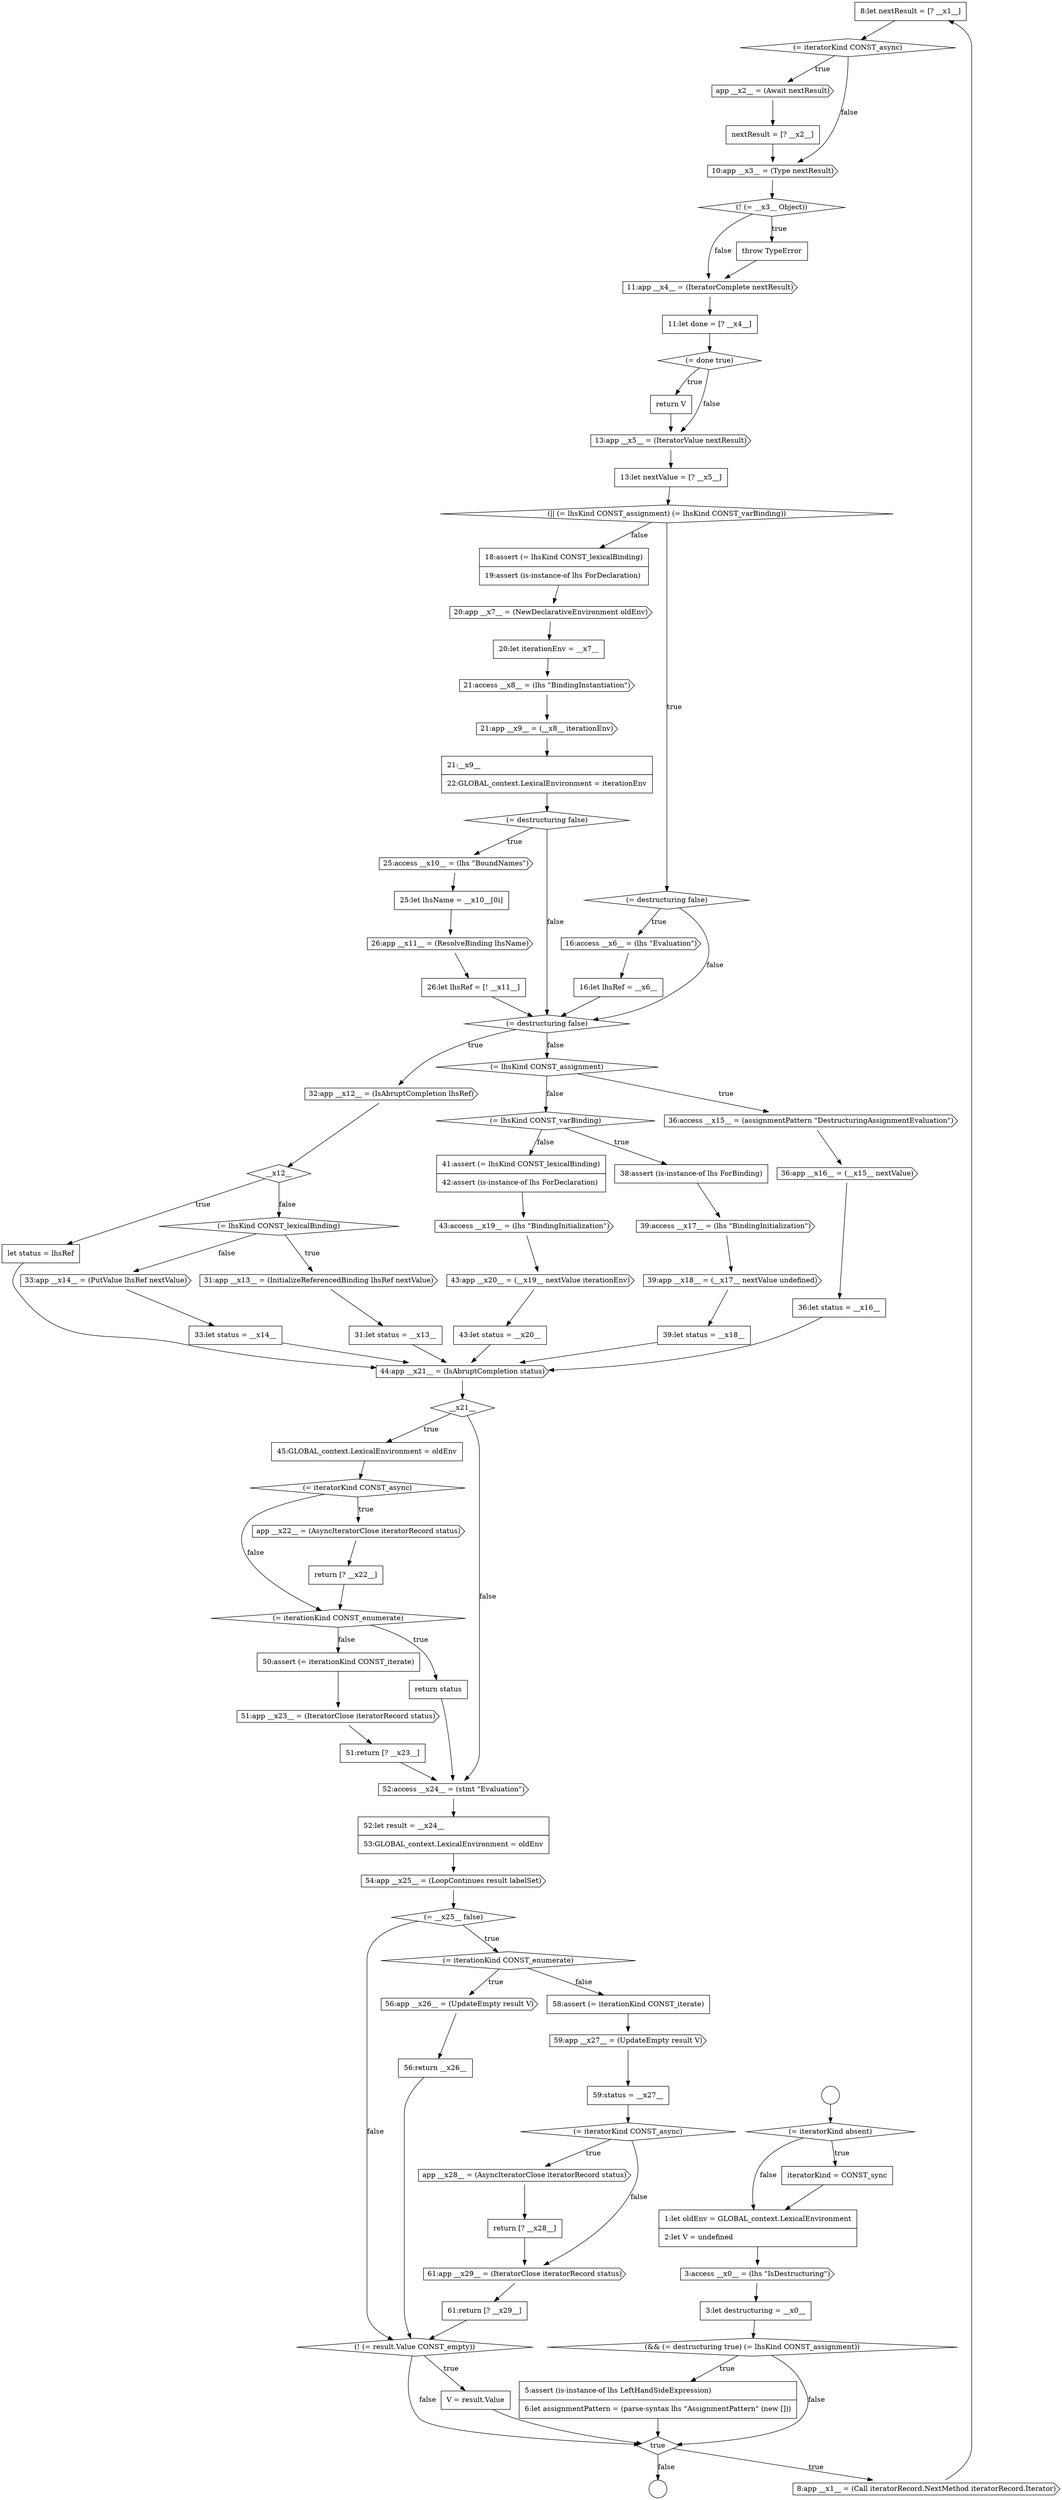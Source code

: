 digraph {
  node7864 [shape=none, margin=0, label=<<font color="black">
    <table border="0" cellborder="1" cellspacing="0" cellpadding="10">
      <tr><td align="left">8:let nextResult = [? __x1__]</td></tr>
    </table>
  </font>> color="black" fillcolor="white" style=filled]
  node7879 [shape=cds, label=<<font color="black">16:access __x6__ = (lhs &quot;Evaluation&quot;)</font>> color="black" fillcolor="white" style=filled]
  node7932 [shape=none, margin=0, label=<<font color="black">
    <table border="0" cellborder="1" cellspacing="0" cellpadding="10">
      <tr><td align="left">58:assert (= iterationKind CONST_iterate)</td></tr>
    </table>
  </font>> color="black" fillcolor="white" style=filled]
  node7890 [shape=cds, label=<<font color="black">26:app __x11__ = (ResolveBinding lhsName)</font>> color="black" fillcolor="white" style=filled]
  node7854 [shape=circle label=" " color="black" fillcolor="white" style=filled]
  node7922 [shape=none, margin=0, label=<<font color="black">
    <table border="0" cellborder="1" cellspacing="0" cellpadding="10">
      <tr><td align="left">50:assert (= iterationKind CONST_iterate)</td></tr>
    </table>
  </font>> color="black" fillcolor="white" style=filled]
  node7903 [shape=cds, label=<<font color="black">36:app __x16__ = (__x15__ nextValue)</font>> color="black" fillcolor="white" style=filled]
  node7888 [shape=cds, label=<<font color="black">25:access __x10__ = (lhs &quot;BoundNames&quot;)</font>> color="black" fillcolor="white" style=filled]
  node7886 [shape=none, margin=0, label=<<font color="black">
    <table border="0" cellborder="1" cellspacing="0" cellpadding="10">
      <tr><td align="left">21:__x9__</td></tr>
      <tr><td align="left">22:GLOBAL_context.LexicalEnvironment = iterationEnv</td></tr>
    </table>
  </font>> color="black" fillcolor="white" style=filled]
  node7905 [shape=diamond, label=<<font color="black">(= lhsKind CONST_varBinding)</font>> color="black" fillcolor="white" style=filled]
  node7940 [shape=diamond, label=<<font color="black">(! (= result.Value CONST_empty))</font>> color="black" fillcolor="white" style=filled]
  node7935 [shape=diamond, label=<<font color="black">(= iteratorKind CONST_async)</font>> color="black" fillcolor="white" style=filled]
  node7873 [shape=diamond, label=<<font color="black">(= done true)</font>> color="black" fillcolor="white" style=filled]
  node7871 [shape=cds, label=<<font color="black">11:app __x4__ = (IteratorComplete nextResult)</font>> color="black" fillcolor="white" style=filled]
  node7858 [shape=cds, label=<<font color="black">3:access __x0__ = (lhs &quot;IsDestructuring&quot;)</font>> color="black" fillcolor="white" style=filled]
  node7856 [shape=none, margin=0, label=<<font color="black">
    <table border="0" cellborder="1" cellspacing="0" cellpadding="10">
      <tr><td align="left">iteratorKind = CONST_sync</td></tr>
    </table>
  </font>> color="black" fillcolor="white" style=filled]
  node7918 [shape=cds, label=<<font color="black">app __x22__ = (AsyncIteratorClose iteratorRecord status)</font>> color="black" fillcolor="white" style=filled]
  node7914 [shape=cds, label=<<font color="black">44:app __x21__ = (IsAbruptCompletion status)</font>> color="black" fillcolor="white" style=filled]
  node7877 [shape=diamond, label=<<font color="black">(|| (= lhsKind CONST_assignment) (= lhsKind CONST_varBinding))</font>> color="black" fillcolor="white" style=filled]
  node7867 [shape=none, margin=0, label=<<font color="black">
    <table border="0" cellborder="1" cellspacing="0" cellpadding="10">
      <tr><td align="left">nextResult = [? __x2__]</td></tr>
    </table>
  </font>> color="black" fillcolor="white" style=filled]
  node7862 [shape=diamond, label=<<font color="black">true</font>> color="black" fillcolor="white" style=filled]
  node7857 [shape=none, margin=0, label=<<font color="black">
    <table border="0" cellborder="1" cellspacing="0" cellpadding="10">
      <tr><td align="left">1:let oldEnv = GLOBAL_context.LexicalEnvironment</td></tr>
      <tr><td align="left">2:let V = undefined</td></tr>
    </table>
  </font>> color="black" fillcolor="white" style=filled]
  node7894 [shape=diamond, label=<<font color="black">__x12__</font>> color="black" fillcolor="white" style=filled]
  node7926 [shape=none, margin=0, label=<<font color="black">
    <table border="0" cellborder="1" cellspacing="0" cellpadding="10">
      <tr><td align="left">52:let result = __x24__</td></tr>
      <tr><td align="left">53:GLOBAL_context.LexicalEnvironment = oldEnv</td></tr>
    </table>
  </font>> color="black" fillcolor="white" style=filled]
  node7899 [shape=cds, label=<<font color="black">33:app __x14__ = (PutValue lhsRef nextValue)</font>> color="black" fillcolor="white" style=filled]
  node7931 [shape=none, margin=0, label=<<font color="black">
    <table border="0" cellborder="1" cellspacing="0" cellpadding="10">
      <tr><td align="left">56:return __x26__</td></tr>
    </table>
  </font>> color="black" fillcolor="white" style=filled]
  node7936 [shape=cds, label=<<font color="black">app __x28__ = (AsyncIteratorClose iteratorRecord status)</font>> color="black" fillcolor="white" style=filled]
  node7909 [shape=none, margin=0, label=<<font color="black">
    <table border="0" cellborder="1" cellspacing="0" cellpadding="10">
      <tr><td align="left">39:let status = __x18__</td></tr>
    </table>
  </font>> color="black" fillcolor="white" style=filled]
  node7882 [shape=cds, label=<<font color="black">20:app __x7__ = (NewDeclarativeEnvironment oldEnv)</font>> color="black" fillcolor="white" style=filled]
  node7859 [shape=none, margin=0, label=<<font color="black">
    <table border="0" cellborder="1" cellspacing="0" cellpadding="10">
      <tr><td align="left">3:let destructuring = __x0__</td></tr>
    </table>
  </font>> color="black" fillcolor="white" style=filled]
  node7885 [shape=cds, label=<<font color="black">21:app __x9__ = (__x8__ iterationEnv)</font>> color="black" fillcolor="white" style=filled]
  node7937 [shape=none, margin=0, label=<<font color="black">
    <table border="0" cellborder="1" cellspacing="0" cellpadding="10">
      <tr><td align="left">return [? __x28__]</td></tr>
    </table>
  </font>> color="black" fillcolor="white" style=filled]
  node7870 [shape=none, margin=0, label=<<font color="black">
    <table border="0" cellborder="1" cellspacing="0" cellpadding="10">
      <tr><td align="left">throw TypeError</td></tr>
    </table>
  </font>> color="black" fillcolor="white" style=filled]
  node7881 [shape=none, margin=0, label=<<font color="black">
    <table border="0" cellborder="1" cellspacing="0" cellpadding="10">
      <tr><td align="left">18:assert (= lhsKind CONST_lexicalBinding)</td></tr>
      <tr><td align="left">19:assert (is-instance-of lhs ForDeclaration)</td></tr>
    </table>
  </font>> color="black" fillcolor="white" style=filled]
  node7906 [shape=none, margin=0, label=<<font color="black">
    <table border="0" cellborder="1" cellspacing="0" cellpadding="10">
      <tr><td align="left">38:assert (is-instance-of lhs ForBinding)</td></tr>
    </table>
  </font>> color="black" fillcolor="white" style=filled]
  node7902 [shape=cds, label=<<font color="black">36:access __x15__ = (assignmentPattern &quot;DestructuringAssignmentEvaluation&quot;)</font>> color="black" fillcolor="white" style=filled]
  node7934 [shape=none, margin=0, label=<<font color="black">
    <table border="0" cellborder="1" cellspacing="0" cellpadding="10">
      <tr><td align="left">59:status = __x27__</td></tr>
    </table>
  </font>> color="black" fillcolor="white" style=filled]
  node7891 [shape=none, margin=0, label=<<font color="black">
    <table border="0" cellborder="1" cellspacing="0" cellpadding="10">
      <tr><td align="left">26:let lhsRef = [! __x11__]</td></tr>
    </table>
  </font>> color="black" fillcolor="white" style=filled]
  node7853 [shape=circle label=" " color="black" fillcolor="white" style=filled]
  node7923 [shape=cds, label=<<font color="black">51:app __x23__ = (IteratorClose iteratorRecord status)</font>> color="black" fillcolor="white" style=filled]
  node7917 [shape=diamond, label=<<font color="black">(= iteratorKind CONST_async)</font>> color="black" fillcolor="white" style=filled]
  node7874 [shape=none, margin=0, label=<<font color="black">
    <table border="0" cellborder="1" cellspacing="0" cellpadding="10">
      <tr><td align="left">return V</td></tr>
    </table>
  </font>> color="black" fillcolor="white" style=filled]
  node7898 [shape=none, margin=0, label=<<font color="black">
    <table border="0" cellborder="1" cellspacing="0" cellpadding="10">
      <tr><td align="left">31:let status = __x13__</td></tr>
    </table>
  </font>> color="black" fillcolor="white" style=filled]
  node7930 [shape=cds, label=<<font color="black">56:app __x26__ = (UpdateEmpty result V)</font>> color="black" fillcolor="white" style=filled]
  node7895 [shape=none, margin=0, label=<<font color="black">
    <table border="0" cellborder="1" cellspacing="0" cellpadding="10">
      <tr><td align="left">let status = lhsRef</td></tr>
    </table>
  </font>> color="black" fillcolor="white" style=filled]
  node7927 [shape=cds, label=<<font color="black">54:app __x25__ = (LoopContinues result labelSet)</font>> color="black" fillcolor="white" style=filled]
  node7878 [shape=diamond, label=<<font color="black">(= destructuring false)</font>> color="black" fillcolor="white" style=filled]
  node7913 [shape=none, margin=0, label=<<font color="black">
    <table border="0" cellborder="1" cellspacing="0" cellpadding="10">
      <tr><td align="left">43:let status = __x20__</td></tr>
    </table>
  </font>> color="black" fillcolor="white" style=filled]
  node7863 [shape=cds, label=<<font color="black">8:app __x1__ = (Call iteratorRecord.NextMethod iteratorRecord.Iterator)</font>> color="black" fillcolor="white" style=filled]
  node7941 [shape=none, margin=0, label=<<font color="black">
    <table border="0" cellborder="1" cellspacing="0" cellpadding="10">
      <tr><td align="left">V = result.Value</td></tr>
    </table>
  </font>> color="black" fillcolor="white" style=filled]
  node7866 [shape=cds, label=<<font color="black">app __x2__ = (Await nextResult)</font>> color="black" fillcolor="white" style=filled]
  node7920 [shape=diamond, label=<<font color="black">(= iterationKind CONST_enumerate)</font>> color="black" fillcolor="white" style=filled]
  node7910 [shape=none, margin=0, label=<<font color="black">
    <table border="0" cellborder="1" cellspacing="0" cellpadding="10">
      <tr><td align="left">41:assert (= lhsKind CONST_lexicalBinding)</td></tr>
      <tr><td align="left">42:assert (is-instance-of lhs ForDeclaration)</td></tr>
    </table>
  </font>> color="black" fillcolor="white" style=filled]
  node7860 [shape=diamond, label=<<font color="black">(&amp;&amp; (= destructuring true) (= lhsKind CONST_assignment))</font>> color="black" fillcolor="white" style=filled]
  node7938 [shape=cds, label=<<font color="black">61:app __x29__ = (IteratorClose iteratorRecord status)</font>> color="black" fillcolor="white" style=filled]
  node7875 [shape=cds, label=<<font color="black">13:app __x5__ = (IteratorValue nextResult)</font>> color="black" fillcolor="white" style=filled]
  node7924 [shape=none, margin=0, label=<<font color="black">
    <table border="0" cellborder="1" cellspacing="0" cellpadding="10">
      <tr><td align="left">51:return [? __x23__]</td></tr>
    </table>
  </font>> color="black" fillcolor="white" style=filled]
  node7865 [shape=diamond, label=<<font color="black">(= iteratorKind CONST_async)</font>> color="black" fillcolor="white" style=filled]
  node7933 [shape=cds, label=<<font color="black">59:app __x27__ = (UpdateEmpty result V)</font>> color="black" fillcolor="white" style=filled]
  node7907 [shape=cds, label=<<font color="black">39:access __x17__ = (lhs &quot;BindingInitialization&quot;)</font>> color="black" fillcolor="white" style=filled]
  node7892 [shape=diamond, label=<<font color="black">(= destructuring false)</font>> color="black" fillcolor="white" style=filled]
  node7928 [shape=diamond, label=<<font color="black">(= __x25__ false)</font>> color="black" fillcolor="white" style=filled]
  node7869 [shape=diamond, label=<<font color="black">(! (= __x3__ Object))</font>> color="black" fillcolor="white" style=filled]
  node7901 [shape=diamond, label=<<font color="black">(= lhsKind CONST_assignment)</font>> color="black" fillcolor="white" style=filled]
  node7929 [shape=diamond, label=<<font color="black">(= iterationKind CONST_enumerate)</font>> color="black" fillcolor="white" style=filled]
  node7911 [shape=cds, label=<<font color="black">43:access __x19__ = (lhs &quot;BindingInitialization&quot;)</font>> color="black" fillcolor="white" style=filled]
  node7916 [shape=none, margin=0, label=<<font color="black">
    <table border="0" cellborder="1" cellspacing="0" cellpadding="10">
      <tr><td align="left">45:GLOBAL_context.LexicalEnvironment = oldEnv</td></tr>
    </table>
  </font>> color="black" fillcolor="white" style=filled]
  node7884 [shape=cds, label=<<font color="black">21:access __x8__ = (lhs &quot;BindingInstantiation&quot;)</font>> color="black" fillcolor="white" style=filled]
  node7896 [shape=diamond, label=<<font color="black">(= lhsKind CONST_lexicalBinding)</font>> color="black" fillcolor="white" style=filled]
  node7897 [shape=cds, label=<<font color="black">31:app __x13__ = (InitializeReferencedBinding lhsRef nextValue)</font>> color="black" fillcolor="white" style=filled]
  node7876 [shape=none, margin=0, label=<<font color="black">
    <table border="0" cellborder="1" cellspacing="0" cellpadding="10">
      <tr><td align="left">13:let nextValue = [? __x5__]</td></tr>
    </table>
  </font>> color="black" fillcolor="white" style=filled]
  node7921 [shape=none, margin=0, label=<<font color="black">
    <table border="0" cellborder="1" cellspacing="0" cellpadding="10">
      <tr><td align="left">return status</td></tr>
    </table>
  </font>> color="black" fillcolor="white" style=filled]
  node7919 [shape=none, margin=0, label=<<font color="black">
    <table border="0" cellborder="1" cellspacing="0" cellpadding="10">
      <tr><td align="left">return [? __x22__]</td></tr>
    </table>
  </font>> color="black" fillcolor="white" style=filled]
  node7908 [shape=cds, label=<<font color="black">39:app __x18__ = (__x17__ nextValue undefined)</font>> color="black" fillcolor="white" style=filled]
  node7904 [shape=none, margin=0, label=<<font color="black">
    <table border="0" cellborder="1" cellspacing="0" cellpadding="10">
      <tr><td align="left">36:let status = __x16__</td></tr>
    </table>
  </font>> color="black" fillcolor="white" style=filled]
  node7889 [shape=none, margin=0, label=<<font color="black">
    <table border="0" cellborder="1" cellspacing="0" cellpadding="10">
      <tr><td align="left">25:let lhsName = __x10__[0i]</td></tr>
    </table>
  </font>> color="black" fillcolor="white" style=filled]
  node7872 [shape=none, margin=0, label=<<font color="black">
    <table border="0" cellborder="1" cellspacing="0" cellpadding="10">
      <tr><td align="left">11:let done = [? __x4__]</td></tr>
    </table>
  </font>> color="black" fillcolor="white" style=filled]
  node7912 [shape=cds, label=<<font color="black">43:app __x20__ = (__x19__ nextValue iterationEnv)</font>> color="black" fillcolor="white" style=filled]
  node7855 [shape=diamond, label=<<font color="black">(= iteratorKind absent)</font>> color="black" fillcolor="white" style=filled]
  node7887 [shape=diamond, label=<<font color="black">(= destructuring false)</font>> color="black" fillcolor="white" style=filled]
  node7939 [shape=none, margin=0, label=<<font color="black">
    <table border="0" cellborder="1" cellspacing="0" cellpadding="10">
      <tr><td align="left">61:return [? __x29__]</td></tr>
    </table>
  </font>> color="black" fillcolor="white" style=filled]
  node7868 [shape=cds, label=<<font color="black">10:app __x3__ = (Type nextResult)</font>> color="black" fillcolor="white" style=filled]
  node7883 [shape=none, margin=0, label=<<font color="black">
    <table border="0" cellborder="1" cellspacing="0" cellpadding="10">
      <tr><td align="left">20:let iterationEnv = __x7__</td></tr>
    </table>
  </font>> color="black" fillcolor="white" style=filled]
  node7925 [shape=cds, label=<<font color="black">52:access __x24__ = (stmt &quot;Evaluation&quot;)</font>> color="black" fillcolor="white" style=filled]
  node7880 [shape=none, margin=0, label=<<font color="black">
    <table border="0" cellborder="1" cellspacing="0" cellpadding="10">
      <tr><td align="left">16:let lhsRef = __x6__</td></tr>
    </table>
  </font>> color="black" fillcolor="white" style=filled]
  node7915 [shape=diamond, label=<<font color="black">__x21__</font>> color="black" fillcolor="white" style=filled]
  node7900 [shape=none, margin=0, label=<<font color="black">
    <table border="0" cellborder="1" cellspacing="0" cellpadding="10">
      <tr><td align="left">33:let status = __x14__</td></tr>
    </table>
  </font>> color="black" fillcolor="white" style=filled]
  node7861 [shape=none, margin=0, label=<<font color="black">
    <table border="0" cellborder="1" cellspacing="0" cellpadding="10">
      <tr><td align="left">5:assert (is-instance-of lhs LeftHandSideExpression)</td></tr>
      <tr><td align="left">6:let assignmentPattern = (parse-syntax lhs &quot;AssignmentPattern&quot; (new []))</td></tr>
    </table>
  </font>> color="black" fillcolor="white" style=filled]
  node7893 [shape=cds, label=<<font color="black">32:app __x12__ = (IsAbruptCompletion lhsRef)</font>> color="black" fillcolor="white" style=filled]
  node7905 -> node7906 [label=<<font color="black">true</font>> color="black"]
  node7905 -> node7910 [label=<<font color="black">false</font>> color="black"]
  node7869 -> node7870 [label=<<font color="black">true</font>> color="black"]
  node7869 -> node7871 [label=<<font color="black">false</font>> color="black"]
  node7865 -> node7866 [label=<<font color="black">true</font>> color="black"]
  node7865 -> node7868 [label=<<font color="black">false</font>> color="black"]
  node7853 -> node7855 [ color="black"]
  node7914 -> node7915 [ color="black"]
  node7940 -> node7941 [label=<<font color="black">true</font>> color="black"]
  node7940 -> node7862 [label=<<font color="black">false</font>> color="black"]
  node7866 -> node7867 [ color="black"]
  node7918 -> node7919 [ color="black"]
  node7932 -> node7933 [ color="black"]
  node7903 -> node7904 [ color="black"]
  node7900 -> node7914 [ color="black"]
  node7908 -> node7909 [ color="black"]
  node7894 -> node7895 [label=<<font color="black">true</font>> color="black"]
  node7894 -> node7896 [label=<<font color="black">false</font>> color="black"]
  node7855 -> node7856 [label=<<font color="black">true</font>> color="black"]
  node7855 -> node7857 [label=<<font color="black">false</font>> color="black"]
  node7933 -> node7934 [ color="black"]
  node7880 -> node7892 [ color="black"]
  node7873 -> node7874 [label=<<font color="black">true</font>> color="black"]
  node7873 -> node7875 [label=<<font color="black">false</font>> color="black"]
  node7920 -> node7921 [label=<<font color="black">true</font>> color="black"]
  node7920 -> node7922 [label=<<font color="black">false</font>> color="black"]
  node7938 -> node7939 [ color="black"]
  node7867 -> node7868 [ color="black"]
  node7886 -> node7887 [ color="black"]
  node7934 -> node7935 [ color="black"]
  node7912 -> node7913 [ color="black"]
  node7885 -> node7886 [ color="black"]
  node7862 -> node7863 [label=<<font color="black">true</font>> color="black"]
  node7862 -> node7854 [label=<<font color="black">false</font>> color="black"]
  node7910 -> node7911 [ color="black"]
  node7878 -> node7879 [label=<<font color="black">true</font>> color="black"]
  node7878 -> node7892 [label=<<font color="black">false</font>> color="black"]
  node7884 -> node7885 [ color="black"]
  node7911 -> node7912 [ color="black"]
  node7863 -> node7864 [ color="black"]
  node7941 -> node7862 [ color="black"]
  node7924 -> node7925 [ color="black"]
  node7917 -> node7918 [label=<<font color="black">true</font>> color="black"]
  node7917 -> node7920 [label=<<font color="black">false</font>> color="black"]
  node7860 -> node7861 [label=<<font color="black">true</font>> color="black"]
  node7860 -> node7862 [label=<<font color="black">false</font>> color="black"]
  node7857 -> node7858 [ color="black"]
  node7919 -> node7920 [ color="black"]
  node7939 -> node7940 [ color="black"]
  node7895 -> node7914 [ color="black"]
  node7868 -> node7869 [ color="black"]
  node7891 -> node7892 [ color="black"]
  node7881 -> node7882 [ color="black"]
  node7872 -> node7873 [ color="black"]
  node7906 -> node7907 [ color="black"]
  node7927 -> node7928 [ color="black"]
  node7858 -> node7859 [ color="black"]
  node7931 -> node7940 [ color="black"]
  node7909 -> node7914 [ color="black"]
  node7876 -> node7877 [ color="black"]
  node7889 -> node7890 [ color="black"]
  node7916 -> node7917 [ color="black"]
  node7856 -> node7857 [ color="black"]
  node7859 -> node7860 [ color="black"]
  node7892 -> node7893 [label=<<font color="black">true</font>> color="black"]
  node7892 -> node7901 [label=<<font color="black">false</font>> color="black"]
  node7907 -> node7908 [ color="black"]
  node7875 -> node7876 [ color="black"]
  node7921 -> node7925 [ color="black"]
  node7870 -> node7871 [ color="black"]
  node7888 -> node7889 [ color="black"]
  node7922 -> node7923 [ color="black"]
  node7890 -> node7891 [ color="black"]
  node7901 -> node7902 [label=<<font color="black">true</font>> color="black"]
  node7901 -> node7905 [label=<<font color="black">false</font>> color="black"]
  node7871 -> node7872 [ color="black"]
  node7877 -> node7878 [label=<<font color="black">true</font>> color="black"]
  node7877 -> node7881 [label=<<font color="black">false</font>> color="black"]
  node7899 -> node7900 [ color="black"]
  node7913 -> node7914 [ color="black"]
  node7937 -> node7938 [ color="black"]
  node7897 -> node7898 [ color="black"]
  node7902 -> node7903 [ color="black"]
  node7925 -> node7926 [ color="black"]
  node7887 -> node7888 [label=<<font color="black">true</font>> color="black"]
  node7887 -> node7892 [label=<<font color="black">false</font>> color="black"]
  node7882 -> node7883 [ color="black"]
  node7893 -> node7894 [ color="black"]
  node7936 -> node7937 [ color="black"]
  node7879 -> node7880 [ color="black"]
  node7896 -> node7897 [label=<<font color="black">true</font>> color="black"]
  node7896 -> node7899 [label=<<font color="black">false</font>> color="black"]
  node7904 -> node7914 [ color="black"]
  node7898 -> node7914 [ color="black"]
  node7930 -> node7931 [ color="black"]
  node7935 -> node7936 [label=<<font color="black">true</font>> color="black"]
  node7935 -> node7938 [label=<<font color="black">false</font>> color="black"]
  node7861 -> node7862 [ color="black"]
  node7864 -> node7865 [ color="black"]
  node7923 -> node7924 [ color="black"]
  node7926 -> node7927 [ color="black"]
  node7929 -> node7930 [label=<<font color="black">true</font>> color="black"]
  node7929 -> node7932 [label=<<font color="black">false</font>> color="black"]
  node7883 -> node7884 [ color="black"]
  node7915 -> node7916 [label=<<font color="black">true</font>> color="black"]
  node7915 -> node7925 [label=<<font color="black">false</font>> color="black"]
  node7928 -> node7929 [label=<<font color="black">true</font>> color="black"]
  node7928 -> node7940 [label=<<font color="black">false</font>> color="black"]
  node7874 -> node7875 [ color="black"]
}
